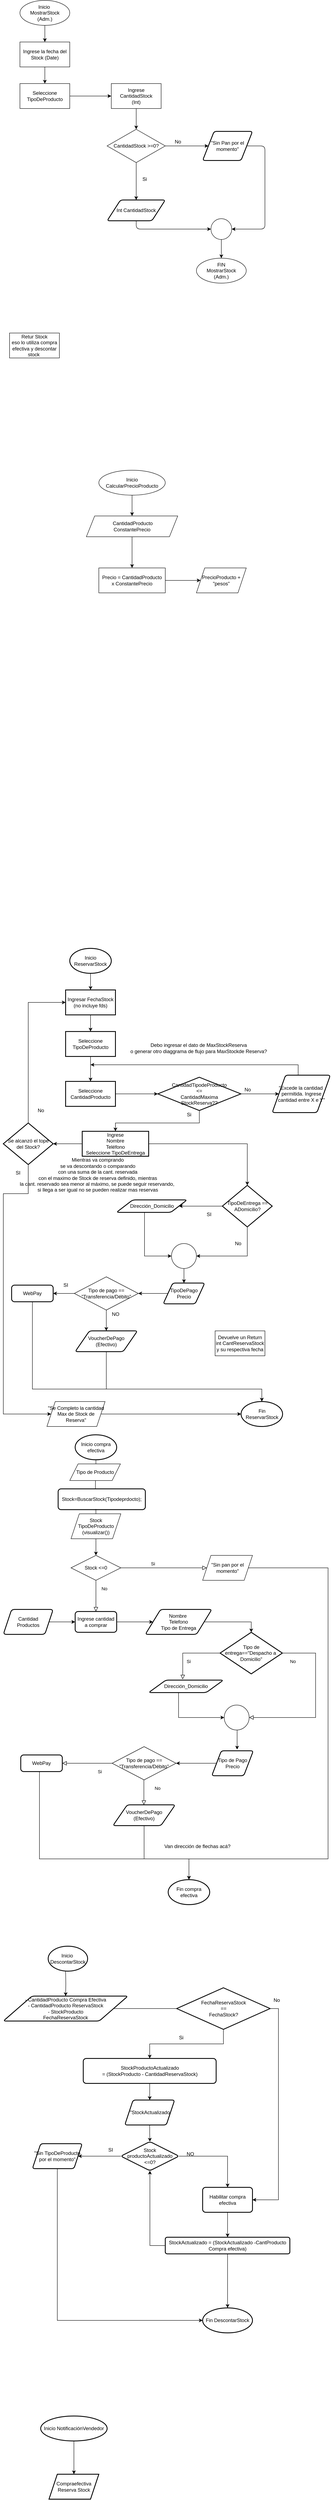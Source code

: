 <mxfile version="14.7.0" type="device"><diagram id="C5RBs43oDa-KdzZeNtuy" name="Page-1"><mxGraphModel dx="868" dy="482" grid="1" gridSize="10" guides="1" tooltips="1" connect="1" arrows="1" fold="1" page="1" pageScale="1" pageWidth="827" pageHeight="1169" math="0" shadow="0"><root><mxCell id="WIyWlLk6GJQsqaUBKTNV-0"/><mxCell id="WIyWlLk6GJQsqaUBKTNV-1" parent="WIyWlLk6GJQsqaUBKTNV-0"/><mxCell id="89IbQppLWC8VTXaN5VUk-2" value="" style="edgeStyle=orthogonalEdgeStyle;rounded=0;orthogonalLoop=1;jettySize=auto;html=1;" parent="WIyWlLk6GJQsqaUBKTNV-1" source="89IbQppLWC8VTXaN5VUk-0" target="89IbQppLWC8VTXaN5VUk-1" edge="1"><mxGeometry relative="1" as="geometry"/></mxCell><mxCell id="89IbQppLWC8VTXaN5VUk-0" value="Inicio&amp;nbsp;&lt;br&gt;MostrarStock&lt;br&gt;(Adm.)" style="ellipse;whiteSpace=wrap;html=1;" parent="WIyWlLk6GJQsqaUBKTNV-1" vertex="1"><mxGeometry x="70" y="70" width="120" height="60" as="geometry"/></mxCell><mxCell id="89IbQppLWC8VTXaN5VUk-5" value="" style="edgeStyle=orthogonalEdgeStyle;rounded=0;orthogonalLoop=1;jettySize=auto;html=1;" parent="WIyWlLk6GJQsqaUBKTNV-1" source="89IbQppLWC8VTXaN5VUk-1" edge="1"><mxGeometry relative="1" as="geometry"><mxPoint x="130" y="270" as="targetPoint"/></mxGeometry></mxCell><mxCell id="89IbQppLWC8VTXaN5VUk-1" value="Ingrese la fecha del Stock (Date)" style="whiteSpace=wrap;html=1;" parent="WIyWlLk6GJQsqaUBKTNV-1" vertex="1"><mxGeometry x="70" y="170" width="120" height="60" as="geometry"/></mxCell><mxCell id="89IbQppLWC8VTXaN5VUk-10" value="" style="edgeStyle=orthogonalEdgeStyle;rounded=0;orthogonalLoop=1;jettySize=auto;html=1;" parent="WIyWlLk6GJQsqaUBKTNV-1" source="89IbQppLWC8VTXaN5VUk-6" edge="1"><mxGeometry relative="1" as="geometry"><mxPoint x="290" y="300" as="targetPoint"/></mxGeometry></mxCell><mxCell id="89IbQppLWC8VTXaN5VUk-6" value="Seleccione TipoDeProducto" style="whiteSpace=wrap;html=1;" parent="WIyWlLk6GJQsqaUBKTNV-1" vertex="1"><mxGeometry x="70" y="270" width="120" height="60" as="geometry"/></mxCell><mxCell id="89IbQppLWC8VTXaN5VUk-20" value="" style="edgeStyle=orthogonalEdgeStyle;rounded=0;orthogonalLoop=1;jettySize=auto;html=1;" parent="WIyWlLk6GJQsqaUBKTNV-1" source="89IbQppLWC8VTXaN5VUk-11" target="89IbQppLWC8VTXaN5VUk-19" edge="1"><mxGeometry relative="1" as="geometry"/></mxCell><mxCell id="89IbQppLWC8VTXaN5VUk-11" value="Ingrese CantidadStock&lt;br&gt;(Int)" style="whiteSpace=wrap;html=1;" parent="WIyWlLk6GJQsqaUBKTNV-1" vertex="1"><mxGeometry x="290" y="270" width="120" height="60" as="geometry"/></mxCell><mxCell id="89IbQppLWC8VTXaN5VUk-27" value="" style="edgeStyle=orthogonalEdgeStyle;rounded=0;orthogonalLoop=1;jettySize=auto;html=1;" parent="WIyWlLk6GJQsqaUBKTNV-1" source="89IbQppLWC8VTXaN5VUk-19" edge="1"><mxGeometry relative="1" as="geometry"><mxPoint x="350" y="550" as="targetPoint"/></mxGeometry></mxCell><mxCell id="89IbQppLWC8VTXaN5VUk-30" value="" style="edgeStyle=orthogonalEdgeStyle;rounded=0;orthogonalLoop=1;jettySize=auto;html=1;entryX=0;entryY=0.5;entryDx=0;entryDy=0;" parent="WIyWlLk6GJQsqaUBKTNV-1" source="89IbQppLWC8VTXaN5VUk-19" target="89IbQppLWC8VTXaN5VUk-33" edge="1"><mxGeometry relative="1" as="geometry"><mxPoint x="500" y="420" as="targetPoint"/></mxGeometry></mxCell><mxCell id="89IbQppLWC8VTXaN5VUk-19" value="CantidadStock &amp;gt;=0?" style="rhombus;whiteSpace=wrap;html=1;" parent="WIyWlLk6GJQsqaUBKTNV-1" vertex="1"><mxGeometry x="280" y="380" width="140" height="80" as="geometry"/></mxCell><mxCell id="89IbQppLWC8VTXaN5VUk-28" value="Si" style="text;html=1;align=center;verticalAlign=middle;resizable=0;points=[];autosize=1;strokeColor=none;" parent="WIyWlLk6GJQsqaUBKTNV-1" vertex="1"><mxGeometry x="355" y="490" width="30" height="20" as="geometry"/></mxCell><mxCell id="89IbQppLWC8VTXaN5VUk-31" value="No" style="text;html=1;align=center;verticalAlign=middle;resizable=0;points=[];autosize=1;strokeColor=none;" parent="WIyWlLk6GJQsqaUBKTNV-1" vertex="1"><mxGeometry x="435" y="400" width="30" height="20" as="geometry"/></mxCell><mxCell id="89IbQppLWC8VTXaN5VUk-33" value="&quot;Sin Pan por el momento&quot;" style="shape=parallelogram;html=1;strokeWidth=2;perimeter=parallelogramPerimeter;whiteSpace=wrap;rounded=1;arcSize=12;size=0.23;" parent="WIyWlLk6GJQsqaUBKTNV-1" vertex="1"><mxGeometry x="510" y="385" width="120" height="70" as="geometry"/></mxCell><mxCell id="89IbQppLWC8VTXaN5VUk-34" value="Int CantidadStock" style="shape=parallelogram;html=1;strokeWidth=2;perimeter=parallelogramPerimeter;whiteSpace=wrap;rounded=1;arcSize=12;size=0.23;" parent="WIyWlLk6GJQsqaUBKTNV-1" vertex="1"><mxGeometry x="280" y="550" width="140" height="50" as="geometry"/></mxCell><mxCell id="89IbQppLWC8VTXaN5VUk-35" value="" style="endArrow=classic;html=1;exitX=1;exitY=0.5;exitDx=0;exitDy=0;entryX=1;entryY=0.5;entryDx=0;entryDy=0;entryPerimeter=0;" parent="WIyWlLk6GJQsqaUBKTNV-1" source="89IbQppLWC8VTXaN5VUk-33" target="89IbQppLWC8VTXaN5VUk-36" edge="1"><mxGeometry width="50" height="50" relative="1" as="geometry"><mxPoint x="290" y="520" as="sourcePoint"/><mxPoint x="590" y="620" as="targetPoint"/><Array as="points"><mxPoint x="660" y="420"/><mxPoint x="660" y="620"/></Array></mxGeometry></mxCell><mxCell id="89IbQppLWC8VTXaN5VUk-36" value="" style="verticalLabelPosition=bottom;verticalAlign=top;html=1;shape=mxgraph.flowchart.on-page_reference;" parent="WIyWlLk6GJQsqaUBKTNV-1" vertex="1"><mxGeometry x="530" y="595" width="50" height="50" as="geometry"/></mxCell><mxCell id="89IbQppLWC8VTXaN5VUk-37" value="" style="endArrow=classic;html=1;exitX=0.5;exitY=1;exitDx=0;exitDy=0;entryX=0;entryY=0.5;entryDx=0;entryDy=0;entryPerimeter=0;" parent="WIyWlLk6GJQsqaUBKTNV-1" source="89IbQppLWC8VTXaN5VUk-34" target="89IbQppLWC8VTXaN5VUk-36" edge="1"><mxGeometry width="50" height="50" relative="1" as="geometry"><mxPoint x="290" y="520" as="sourcePoint"/><mxPoint x="520" y="620" as="targetPoint"/><Array as="points"><mxPoint x="350" y="620"/></Array></mxGeometry></mxCell><mxCell id="89IbQppLWC8VTXaN5VUk-39" value="" style="endArrow=classic;html=1;exitX=0.5;exitY=1;exitDx=0;exitDy=0;exitPerimeter=0;" parent="WIyWlLk6GJQsqaUBKTNV-1" source="89IbQppLWC8VTXaN5VUk-36" edge="1"><mxGeometry width="50" height="50" relative="1" as="geometry"><mxPoint x="290" y="720" as="sourcePoint"/><mxPoint x="555" y="690" as="targetPoint"/></mxGeometry></mxCell><mxCell id="89IbQppLWC8VTXaN5VUk-40" value="FIN&lt;br&gt;MostrarStock&lt;br&gt;(Adm.)" style="ellipse;whiteSpace=wrap;html=1;" parent="WIyWlLk6GJQsqaUBKTNV-1" vertex="1"><mxGeometry x="495" y="690" width="120" height="60" as="geometry"/></mxCell><mxCell id="PAmfSy7N5qWUySWWzfYN-5" value="" style="edgeStyle=orthogonalEdgeStyle;rounded=0;orthogonalLoop=1;jettySize=auto;html=1;" parent="WIyWlLk6GJQsqaUBKTNV-1" source="PAmfSy7N5qWUySWWzfYN-1" target="PAmfSy7N5qWUySWWzfYN-4" edge="1"><mxGeometry relative="1" as="geometry"/></mxCell><mxCell id="PAmfSy7N5qWUySWWzfYN-1" value="Inicio&lt;br&gt;CalcularPrecioProducto" style="ellipse;whiteSpace=wrap;html=1;" parent="WIyWlLk6GJQsqaUBKTNV-1" vertex="1"><mxGeometry x="260" y="1200" width="160" height="60" as="geometry"/></mxCell><mxCell id="PAmfSy7N5qWUySWWzfYN-7" value="" style="edgeStyle=orthogonalEdgeStyle;rounded=0;orthogonalLoop=1;jettySize=auto;html=1;" parent="WIyWlLk6GJQsqaUBKTNV-1" source="PAmfSy7N5qWUySWWzfYN-4" target="PAmfSy7N5qWUySWWzfYN-6" edge="1"><mxGeometry relative="1" as="geometry"/></mxCell><mxCell id="PAmfSy7N5qWUySWWzfYN-4" value="&amp;nbsp;CantidadProducto&lt;br&gt;ConstantePrecio" style="shape=parallelogram;perimeter=parallelogramPerimeter;whiteSpace=wrap;html=1;fixedSize=1;" parent="WIyWlLk6GJQsqaUBKTNV-1" vertex="1"><mxGeometry x="230" y="1310" width="220" height="50" as="geometry"/></mxCell><mxCell id="PAmfSy7N5qWUySWWzfYN-9" value="" style="edgeStyle=orthogonalEdgeStyle;rounded=0;orthogonalLoop=1;jettySize=auto;html=1;entryX=0;entryY=0.5;entryDx=0;entryDy=0;" parent="WIyWlLk6GJQsqaUBKTNV-1" source="PAmfSy7N5qWUySWWzfYN-6" target="DRCLb23kFz5HK9SZ8SH7-0" edge="1"><mxGeometry relative="1" as="geometry"><mxPoint x="520" y="1465" as="targetPoint"/></mxGeometry></mxCell><mxCell id="PAmfSy7N5qWUySWWzfYN-6" value="Precio = CantidadProducto&lt;br&gt;x ConstantePrecio" style="whiteSpace=wrap;html=1;" parent="WIyWlLk6GJQsqaUBKTNV-1" vertex="1"><mxGeometry x="260" y="1435" width="160" height="60" as="geometry"/></mxCell><mxCell id="PAmfSy7N5qWUySWWzfYN-12" value="" style="edgeStyle=orthogonalEdgeStyle;rounded=0;orthogonalLoop=1;jettySize=auto;html=1;" parent="WIyWlLk6GJQsqaUBKTNV-1" source="PAmfSy7N5qWUySWWzfYN-10" target="PAmfSy7N5qWUySWWzfYN-11" edge="1"><mxGeometry relative="1" as="geometry"/></mxCell><mxCell id="PAmfSy7N5qWUySWWzfYN-10" value="Inicio&lt;br&gt;ReservarStock" style="strokeWidth=2;html=1;shape=mxgraph.flowchart.start_1;whiteSpace=wrap;" parent="WIyWlLk6GJQsqaUBKTNV-1" vertex="1"><mxGeometry x="190" y="2350" width="100" height="60" as="geometry"/></mxCell><mxCell id="PAmfSy7N5qWUySWWzfYN-14" value="" style="edgeStyle=orthogonalEdgeStyle;rounded=0;orthogonalLoop=1;jettySize=auto;html=1;" parent="WIyWlLk6GJQsqaUBKTNV-1" source="PAmfSy7N5qWUySWWzfYN-11" target="PAmfSy7N5qWUySWWzfYN-13" edge="1"><mxGeometry relative="1" as="geometry"/></mxCell><mxCell id="PAmfSy7N5qWUySWWzfYN-11" value="Ingresar FechaStock (no incluye fds)" style="whiteSpace=wrap;html=1;strokeWidth=2;" parent="WIyWlLk6GJQsqaUBKTNV-1" vertex="1"><mxGeometry x="180" y="2450" width="120" height="60" as="geometry"/></mxCell><mxCell id="PAmfSy7N5qWUySWWzfYN-16" value="" style="edgeStyle=orthogonalEdgeStyle;rounded=0;orthogonalLoop=1;jettySize=auto;html=1;" parent="WIyWlLk6GJQsqaUBKTNV-1" source="PAmfSy7N5qWUySWWzfYN-13" target="PAmfSy7N5qWUySWWzfYN-15" edge="1"><mxGeometry relative="1" as="geometry"/></mxCell><mxCell id="PAmfSy7N5qWUySWWzfYN-13" value="Seleccione&lt;br&gt;TipoDeProducto" style="whiteSpace=wrap;html=1;strokeWidth=2;" parent="WIyWlLk6GJQsqaUBKTNV-1" vertex="1"><mxGeometry x="180" y="2550" width="120" height="60" as="geometry"/></mxCell><mxCell id="PAmfSy7N5qWUySWWzfYN-18" value="" style="edgeStyle=orthogonalEdgeStyle;rounded=0;orthogonalLoop=1;jettySize=auto;html=1;" parent="WIyWlLk6GJQsqaUBKTNV-1" source="PAmfSy7N5qWUySWWzfYN-15" target="PAmfSy7N5qWUySWWzfYN-17" edge="1"><mxGeometry relative="1" as="geometry"/></mxCell><mxCell id="PAmfSy7N5qWUySWWzfYN-15" value="Seleccione&lt;br&gt;CantidadProducto" style="whiteSpace=wrap;html=1;strokeWidth=2;" parent="WIyWlLk6GJQsqaUBKTNV-1" vertex="1"><mxGeometry x="180" y="2670" width="120" height="60" as="geometry"/></mxCell><mxCell id="PAmfSy7N5qWUySWWzfYN-20" value="" style="edgeStyle=orthogonalEdgeStyle;rounded=0;orthogonalLoop=1;jettySize=auto;html=1;entryX=0.5;entryY=0;entryDx=0;entryDy=0;exitX=0.5;exitY=1;exitDx=0;exitDy=0;" parent="WIyWlLk6GJQsqaUBKTNV-1" source="PAmfSy7N5qWUySWWzfYN-17" target="PAmfSy7N5qWUySWWzfYN-25" edge="1"><mxGeometry relative="1" as="geometry"><mxPoint x="520" y="2810" as="targetPoint"/><Array as="points"><mxPoint x="502" y="2770"/><mxPoint x="300" y="2770"/></Array></mxGeometry></mxCell><mxCell id="PAmfSy7N5qWUySWWzfYN-22" value="" style="edgeStyle=orthogonalEdgeStyle;rounded=0;orthogonalLoop=1;jettySize=auto;html=1;entryX=0;entryY=0.5;entryDx=0;entryDy=0;" parent="WIyWlLk6GJQsqaUBKTNV-1" source="PAmfSy7N5qWUySWWzfYN-17" target="zdszHBiMfWIPeAmgEYUz-58" edge="1"><mxGeometry relative="1" as="geometry"><mxPoint x="760" y="2680" as="targetPoint"/></mxGeometry></mxCell><mxCell id="PAmfSy7N5qWUySWWzfYN-17" value="CantidadTipodeProducto&lt;br&gt;&amp;lt;=&lt;br&gt;CantidadMaxima&lt;br&gt;StockReserva??" style="rhombus;whiteSpace=wrap;html=1;strokeWidth=2;" parent="WIyWlLk6GJQsqaUBKTNV-1" vertex="1"><mxGeometry x="402" y="2660" width="200" height="80" as="geometry"/></mxCell><mxCell id="PAmfSy7N5qWUySWWzfYN-23" value="No" style="text;html=1;align=center;verticalAlign=middle;resizable=0;points=[];autosize=1;strokeColor=none;" parent="WIyWlLk6GJQsqaUBKTNV-1" vertex="1"><mxGeometry x="602.5" y="2680" width="30" height="20" as="geometry"/></mxCell><mxCell id="PAmfSy7N5qWUySWWzfYN-24" value="Si" style="text;html=1;align=center;verticalAlign=middle;resizable=0;points=[];autosize=1;strokeColor=none;" parent="WIyWlLk6GJQsqaUBKTNV-1" vertex="1"><mxGeometry x="462" y="2740" width="30" height="20" as="geometry"/></mxCell><mxCell id="PAmfSy7N5qWUySWWzfYN-27" value="" style="edgeStyle=orthogonalEdgeStyle;rounded=0;orthogonalLoop=1;jettySize=auto;html=1;entryX=0.5;entryY=0;entryDx=0;entryDy=0;entryPerimeter=0;" parent="WIyWlLk6GJQsqaUBKTNV-1" source="PAmfSy7N5qWUySWWzfYN-25" target="PAmfSy7N5qWUySWWzfYN-28" edge="1"><mxGeometry relative="1" as="geometry"><mxPoint x="520" y="2950" as="targetPoint"/><Array as="points"><mxPoint x="618" y="2820"/></Array></mxGeometry></mxCell><mxCell id="zdszHBiMfWIPeAmgEYUz-64" value="" style="edgeStyle=orthogonalEdgeStyle;rounded=0;orthogonalLoop=1;jettySize=auto;html=1;" parent="WIyWlLk6GJQsqaUBKTNV-1" source="PAmfSy7N5qWUySWWzfYN-25" target="zdszHBiMfWIPeAmgEYUz-62" edge="1"><mxGeometry relative="1" as="geometry"/></mxCell><mxCell id="PAmfSy7N5qWUySWWzfYN-25" value="Ingrese&lt;br&gt;Nombre&lt;br&gt;Teléfono&lt;br&gt;Seleccione TipoDeEntrega" style="whiteSpace=wrap;html=1;strokeWidth=2;" parent="WIyWlLk6GJQsqaUBKTNV-1" vertex="1"><mxGeometry x="220" y="2790" width="160" height="60" as="geometry"/></mxCell><mxCell id="PAmfSy7N5qWUySWWzfYN-30" value="" style="edgeStyle=orthogonalEdgeStyle;rounded=0;orthogonalLoop=1;jettySize=auto;html=1;entryX=1;entryY=0.5;entryDx=0;entryDy=0;" parent="WIyWlLk6GJQsqaUBKTNV-1" source="PAmfSy7N5qWUySWWzfYN-28" target="PAmfSy7N5qWUySWWzfYN-38" edge="1"><mxGeometry relative="1" as="geometry"><mxPoint x="360" y="2970" as="targetPoint"/></mxGeometry></mxCell><mxCell id="DRCLb23kFz5HK9SZ8SH7-1" style="edgeStyle=orthogonalEdgeStyle;rounded=0;orthogonalLoop=1;jettySize=auto;html=1;entryX=1;entryY=0.5;entryDx=0;entryDy=0;entryPerimeter=0;exitX=0.5;exitY=1;exitDx=0;exitDy=0;exitPerimeter=0;" parent="WIyWlLk6GJQsqaUBKTNV-1" source="PAmfSy7N5qWUySWWzfYN-28" target="PAmfSy7N5qWUySWWzfYN-40" edge="1"><mxGeometry relative="1" as="geometry"><Array as="points"><mxPoint x="618" y="3090"/></Array></mxGeometry></mxCell><mxCell id="PAmfSy7N5qWUySWWzfYN-28" value="TipoDeEntrega == ADomicilio?" style="strokeWidth=2;html=1;shape=mxgraph.flowchart.decision;whiteSpace=wrap;" parent="WIyWlLk6GJQsqaUBKTNV-1" vertex="1"><mxGeometry x="557.5" y="2920" width="120" height="100" as="geometry"/></mxCell><mxCell id="PAmfSy7N5qWUySWWzfYN-33" value="No" style="text;html=1;align=center;verticalAlign=middle;resizable=0;points=[];autosize=1;strokeColor=none;" parent="WIyWlLk6GJQsqaUBKTNV-1" vertex="1"><mxGeometry x="580" y="3050" width="30" height="20" as="geometry"/></mxCell><mxCell id="PAmfSy7N5qWUySWWzfYN-34" value="SI" style="text;html=1;align=center;verticalAlign=middle;resizable=0;points=[];autosize=1;strokeColor=none;" parent="WIyWlLk6GJQsqaUBKTNV-1" vertex="1"><mxGeometry x="510" y="2980" width="30" height="20" as="geometry"/></mxCell><mxCell id="PAmfSy7N5qWUySWWzfYN-38" value="Dirección_Domicilio" style="shape=parallelogram;html=1;strokeWidth=2;perimeter=parallelogramPerimeter;whiteSpace=wrap;rounded=1;arcSize=12;size=0.23;" parent="WIyWlLk6GJQsqaUBKTNV-1" vertex="1"><mxGeometry x="302.5" y="2955" width="170" height="30" as="geometry"/></mxCell><mxCell id="PAmfSy7N5qWUySWWzfYN-39" value="" style="endArrow=classic;html=1;rounded=0;edgeStyle=orthogonalEdgeStyle;entryX=0;entryY=0.5;entryDx=0;entryDy=0;entryPerimeter=0;exitX=0.397;exitY=0.967;exitDx=0;exitDy=0;exitPerimeter=0;" parent="WIyWlLk6GJQsqaUBKTNV-1" source="PAmfSy7N5qWUySWWzfYN-38" target="PAmfSy7N5qWUySWWzfYN-40" edge="1"><mxGeometry width="50" height="50" relative="1" as="geometry"><mxPoint x="400" y="3010" as="sourcePoint"/><mxPoint x="260" y="3260" as="targetPoint"/><Array as="points"><mxPoint x="370" y="3090"/></Array></mxGeometry></mxCell><mxCell id="PAmfSy7N5qWUySWWzfYN-44" value="" style="edgeStyle=orthogonalEdgeStyle;rounded=0;orthogonalLoop=1;jettySize=auto;html=1;entryX=0.5;entryY=0;entryDx=0;entryDy=0;" parent="WIyWlLk6GJQsqaUBKTNV-1" source="PAmfSy7N5qWUySWWzfYN-40" target="zdszHBiMfWIPeAmgEYUz-68" edge="1"><mxGeometry relative="1" as="geometry"><mxPoint x="370" y="3170" as="targetPoint"/></mxGeometry></mxCell><mxCell id="PAmfSy7N5qWUySWWzfYN-40" value="" style="verticalLabelPosition=bottom;verticalAlign=top;html=1;shape=mxgraph.flowchart.on-page_reference;" parent="WIyWlLk6GJQsqaUBKTNV-1" vertex="1"><mxGeometry x="435" y="3060" width="60" height="60" as="geometry"/></mxCell><mxCell id="zdszHBiMfWIPeAmgEYUz-0" value="Si" style="rounded=0;html=1;jettySize=auto;orthogonalLoop=1;fontSize=11;endArrow=block;endFill=0;endSize=8;strokeWidth=1;shadow=0;labelBackgroundColor=none;edgeStyle=orthogonalEdgeStyle;exitX=0.5;exitY=1;exitDx=0;exitDy=0;entryX=0.5;entryY=0;entryDx=0;entryDy=0;" parent="WIyWlLk6GJQsqaUBKTNV-1" source="zdszHBiMfWIPeAmgEYUz-4" target="zdszHBiMfWIPeAmgEYUz-7" edge="1"><mxGeometry x="-1" y="143" relative="1" as="geometry"><mxPoint x="-6" y="-40" as="offset"/><mxPoint x="252" y="3840" as="sourcePoint"/><mxPoint x="252" y="3790" as="targetPoint"/></mxGeometry></mxCell><mxCell id="zdszHBiMfWIPeAmgEYUz-1" value="No" style="edgeStyle=orthogonalEdgeStyle;rounded=0;html=1;jettySize=auto;orthogonalLoop=1;fontSize=11;endArrow=block;endFill=0;endSize=8;strokeWidth=1;shadow=0;labelBackgroundColor=none;exitX=1;exitY=0.5;exitDx=0;exitDy=0;entryX=0;entryY=0.5;entryDx=0;entryDy=0;" parent="WIyWlLk6GJQsqaUBKTNV-1" source="zdszHBiMfWIPeAmgEYUz-4" target="zdszHBiMfWIPeAmgEYUz-5" edge="1"><mxGeometry x="-1" y="-64" relative="1" as="geometry"><mxPoint x="-40" y="-14" as="offset"/><mxPoint x="312" y="3704.75" as="sourcePoint"/><mxPoint x="412" y="3720" as="targetPoint"/><Array as="points"/></mxGeometry></mxCell><mxCell id="zdszHBiMfWIPeAmgEYUz-2" value="" style="rounded=0;html=1;jettySize=auto;orthogonalLoop=1;fontSize=11;endArrow=none;endFill=0;endSize=8;strokeWidth=1;shadow=0;labelBackgroundColor=none;edgeStyle=orthogonalEdgeStyle;exitX=0.5;exitY=1;exitDx=0;exitDy=0;exitPerimeter=0;" parent="WIyWlLk6GJQsqaUBKTNV-1" source="zdszHBiMfWIPeAmgEYUz-18" edge="1"><mxGeometry relative="1" as="geometry"><mxPoint x="251.5" y="3570" as="sourcePoint"/><mxPoint x="251.5" y="3670" as="targetPoint"/></mxGeometry></mxCell><mxCell id="zdszHBiMfWIPeAmgEYUz-3" value="Tipo de Producto" style="shape=parallelogram;perimeter=parallelogramPerimeter;whiteSpace=wrap;html=1;fixedSize=1;" parent="WIyWlLk6GJQsqaUBKTNV-1" vertex="1"><mxGeometry x="190" y="3590" width="122" height="40" as="geometry"/></mxCell><mxCell id="zdszHBiMfWIPeAmgEYUz-4" value="Stock &amp;lt;=0" style="rhombus;whiteSpace=wrap;html=1;" parent="WIyWlLk6GJQsqaUBKTNV-1" vertex="1"><mxGeometry x="193" y="3810" width="120" height="60" as="geometry"/></mxCell><mxCell id="zdszHBiMfWIPeAmgEYUz-5" value="&quot;Sin pan por el momento&quot;" style="shape=parallelogram;perimeter=parallelogramPerimeter;whiteSpace=wrap;html=1;fixedSize=1;" parent="WIyWlLk6GJQsqaUBKTNV-1" vertex="1"><mxGeometry x="510" y="3810" width="120" height="60" as="geometry"/></mxCell><mxCell id="zdszHBiMfWIPeAmgEYUz-7" value="Ingrese cantidad a comprar" style="rounded=1;whiteSpace=wrap;html=1;absoluteArcSize=1;arcSize=14;strokeWidth=2;" parent="WIyWlLk6GJQsqaUBKTNV-1" vertex="1"><mxGeometry x="203" y="3945" width="100" height="50" as="geometry"/></mxCell><mxCell id="zdszHBiMfWIPeAmgEYUz-8" value="" style="endArrow=classic;html=1;rounded=0;edgeStyle=orthogonalEdgeStyle;exitX=1;exitY=0.5;exitDx=0;exitDy=0;entryX=0;entryY=0.5;entryDx=0;entryDy=0;" parent="WIyWlLk6GJQsqaUBKTNV-1" source="zdszHBiMfWIPeAmgEYUz-7" target="zdszHBiMfWIPeAmgEYUz-12" edge="1"><mxGeometry width="50" height="50" relative="1" as="geometry"><mxPoint x="372" y="3860" as="sourcePoint"/><mxPoint x="372" y="3885" as="targetPoint"/><Array as="points"/></mxGeometry></mxCell><mxCell id="zdszHBiMfWIPeAmgEYUz-9" value="Dirección_Domicilio" style="shape=parallelogram;html=1;strokeWidth=2;perimeter=parallelogramPerimeter;whiteSpace=wrap;rounded=1;arcSize=12;size=0.23;" parent="WIyWlLk6GJQsqaUBKTNV-1" vertex="1"><mxGeometry x="380" y="4110" width="180" height="30" as="geometry"/></mxCell><mxCell id="zdszHBiMfWIPeAmgEYUz-10" value="" style="endArrow=classic;html=1;rounded=0;edgeStyle=orthogonalEdgeStyle;entryX=0;entryY=0.5;entryDx=0;entryDy=0;entryPerimeter=0;exitX=0.4;exitY=1.033;exitDx=0;exitDy=0;exitPerimeter=0;" parent="WIyWlLk6GJQsqaUBKTNV-1" source="zdszHBiMfWIPeAmgEYUz-9" target="zdszHBiMfWIPeAmgEYUz-16" edge="1"><mxGeometry width="50" height="50" relative="1" as="geometry"><mxPoint x="332" y="4000" as="sourcePoint"/><mxPoint x="482" y="4370" as="targetPoint"/><Array as="points"><mxPoint x="452" y="4200"/></Array></mxGeometry></mxCell><mxCell id="zdszHBiMfWIPeAmgEYUz-11" value="&lt;span&gt;Stock=BuscarStock(Tipodeprdocto);&lt;br&gt;&lt;/span&gt;" style="rounded=1;whiteSpace=wrap;html=1;absoluteArcSize=1;arcSize=14;strokeWidth=2;" parent="WIyWlLk6GJQsqaUBKTNV-1" vertex="1"><mxGeometry x="162" y="3650" width="210" height="50" as="geometry"/></mxCell><mxCell id="zdszHBiMfWIPeAmgEYUz-12" value="Nombre&amp;nbsp;&lt;br&gt;Telefono&lt;br&gt;Tipo de Entrega" style="shape=parallelogram;html=1;strokeWidth=2;perimeter=parallelogramPerimeter;whiteSpace=wrap;rounded=1;arcSize=12;size=0.23;" parent="WIyWlLk6GJQsqaUBKTNV-1" vertex="1"><mxGeometry x="372" y="3940" width="160" height="60" as="geometry"/></mxCell><mxCell id="zdszHBiMfWIPeAmgEYUz-13" value="Tipo de entrega==&quot;Despacho a&amp;nbsp; Domicilio&quot;" style="strokeWidth=2;html=1;shape=mxgraph.flowchart.decision;whiteSpace=wrap;" parent="WIyWlLk6GJQsqaUBKTNV-1" vertex="1"><mxGeometry x="552" y="3995" width="150" height="100" as="geometry"/></mxCell><mxCell id="zdszHBiMfWIPeAmgEYUz-14" value="Si" style="rounded=0;html=1;jettySize=auto;orthogonalLoop=1;fontSize=11;endArrow=block;endFill=0;endSize=8;strokeWidth=1;shadow=0;labelBackgroundColor=none;edgeStyle=orthogonalEdgeStyle;exitX=0;exitY=0.5;exitDx=0;exitDy=0;exitPerimeter=0;entryX=0.456;entryY=-0.067;entryDx=0;entryDy=0;entryPerimeter=0;" parent="WIyWlLk6GJQsqaUBKTNV-1" source="zdszHBiMfWIPeAmgEYUz-13" target="zdszHBiMfWIPeAmgEYUz-9" edge="1"><mxGeometry y="20" relative="1" as="geometry"><mxPoint as="offset"/><mxPoint x="492" y="3930" as="sourcePoint"/><mxPoint x="492" y="4000" as="targetPoint"/></mxGeometry></mxCell><mxCell id="zdszHBiMfWIPeAmgEYUz-15" value="No" style="edgeStyle=orthogonalEdgeStyle;rounded=0;html=1;jettySize=auto;orthogonalLoop=1;fontSize=11;endArrow=block;endFill=0;endSize=8;strokeWidth=1;shadow=0;labelBackgroundColor=none;exitX=1;exitY=0.5;exitDx=0;exitDy=0;exitPerimeter=0;entryX=1;entryY=0.5;entryDx=0;entryDy=0;entryPerimeter=0;" parent="WIyWlLk6GJQsqaUBKTNV-1" source="zdszHBiMfWIPeAmgEYUz-13" target="zdszHBiMfWIPeAmgEYUz-16" edge="1"><mxGeometry x="-0.875" y="-20" relative="1" as="geometry"><mxPoint as="offset"/><mxPoint x="672" y="3940" as="sourcePoint"/><mxPoint x="602" y="4340" as="targetPoint"/><Array as="points"><mxPoint x="782" y="4045"/><mxPoint x="782" y="4200"/></Array></mxGeometry></mxCell><mxCell id="zdszHBiMfWIPeAmgEYUz-16" value="" style="verticalLabelPosition=bottom;verticalAlign=top;html=1;shape=mxgraph.flowchart.on-page_reference;" parent="WIyWlLk6GJQsqaUBKTNV-1" vertex="1"><mxGeometry x="562" y="4170" width="60" height="60" as="geometry"/></mxCell><mxCell id="zdszHBiMfWIPeAmgEYUz-17" value="Fin compra efectiva" style="strokeWidth=2;html=1;shape=mxgraph.flowchart.start_1;whiteSpace=wrap;" parent="WIyWlLk6GJQsqaUBKTNV-1" vertex="1"><mxGeometry x="427" y="4590" width="100" height="60" as="geometry"/></mxCell><mxCell id="zdszHBiMfWIPeAmgEYUz-18" value="Inicio compra efectiva" style="strokeWidth=2;html=1;shape=mxgraph.flowchart.start_1;whiteSpace=wrap;" parent="WIyWlLk6GJQsqaUBKTNV-1" vertex="1"><mxGeometry x="203" y="3520" width="100" height="60" as="geometry"/></mxCell><mxCell id="zdszHBiMfWIPeAmgEYUz-19" value="" style="endArrow=classic;html=1;rounded=0;edgeStyle=orthogonalEdgeStyle;exitX=1;exitY=0.5;exitDx=0;exitDy=0;entryX=0.5;entryY=0;entryDx=0;entryDy=0;entryPerimeter=0;" parent="WIyWlLk6GJQsqaUBKTNV-1" source="zdszHBiMfWIPeAmgEYUz-12" target="zdszHBiMfWIPeAmgEYUz-13" edge="1"><mxGeometry width="50" height="50" relative="1" as="geometry"><mxPoint x="332" y="3910" as="sourcePoint"/><mxPoint x="622" y="3885" as="targetPoint"/></mxGeometry></mxCell><mxCell id="zdszHBiMfWIPeAmgEYUz-21" value="Tipo de Pago&lt;br&gt;Precio" style="shape=parallelogram;html=1;strokeWidth=2;perimeter=parallelogramPerimeter;whiteSpace=wrap;rounded=1;arcSize=12;size=0.23;" parent="WIyWlLk6GJQsqaUBKTNV-1" vertex="1"><mxGeometry x="532" y="4280" width="100" height="60" as="geometry"/></mxCell><mxCell id="zdszHBiMfWIPeAmgEYUz-22" value="" style="endArrow=classic;html=1;rounded=0;edgeStyle=orthogonalEdgeStyle;exitX=0.5;exitY=1;exitDx=0;exitDy=0;exitPerimeter=0;entryX=0.61;entryY=-0.05;entryDx=0;entryDy=0;entryPerimeter=0;" parent="WIyWlLk6GJQsqaUBKTNV-1" source="zdszHBiMfWIPeAmgEYUz-16" target="zdszHBiMfWIPeAmgEYUz-21" edge="1"><mxGeometry width="50" height="50" relative="1" as="geometry"><mxPoint x="492" y="4100" as="sourcePoint"/><mxPoint x="492" y="4441" as="targetPoint"/><Array as="points"><mxPoint x="593" y="4230"/></Array></mxGeometry></mxCell><mxCell id="zdszHBiMfWIPeAmgEYUz-23" value="Tipo de pago == &quot;Transferencia/Débito&quot;" style="rhombus;whiteSpace=wrap;html=1;" parent="WIyWlLk6GJQsqaUBKTNV-1" vertex="1"><mxGeometry x="292" y="4270" width="154" height="80" as="geometry"/></mxCell><mxCell id="zdszHBiMfWIPeAmgEYUz-24" value="" style="endArrow=classic;html=1;exitX=0;exitY=0.5;exitDx=0;exitDy=0;entryX=1;entryY=0.5;entryDx=0;entryDy=0;" parent="WIyWlLk6GJQsqaUBKTNV-1" source="zdszHBiMfWIPeAmgEYUz-21" target="zdszHBiMfWIPeAmgEYUz-23" edge="1"><mxGeometry width="50" height="50" relative="1" as="geometry"><mxPoint x="452" y="4440" as="sourcePoint"/><mxPoint x="502" y="4390" as="targetPoint"/></mxGeometry></mxCell><mxCell id="zdszHBiMfWIPeAmgEYUz-25" value="Si" style="rounded=0;html=1;jettySize=auto;orthogonalLoop=1;fontSize=11;endArrow=block;endFill=0;endSize=8;strokeWidth=1;shadow=0;labelBackgroundColor=none;edgeStyle=orthogonalEdgeStyle;exitX=0;exitY=0.5;exitDx=0;exitDy=0;exitPerimeter=0;" parent="WIyWlLk6GJQsqaUBKTNV-1" edge="1"><mxGeometry x="-0.5" y="20" relative="1" as="geometry"><mxPoint as="offset"/><mxPoint x="292" y="4310.01" as="sourcePoint"/><mxPoint x="172" y="4310" as="targetPoint"/></mxGeometry></mxCell><mxCell id="zdszHBiMfWIPeAmgEYUz-26" value="No" style="rounded=0;html=1;jettySize=auto;orthogonalLoop=1;fontSize=11;endArrow=block;endFill=0;endSize=8;strokeWidth=1;shadow=0;labelBackgroundColor=none;edgeStyle=orthogonalEdgeStyle;exitX=0.5;exitY=1;exitDx=0;exitDy=0;entryX=0.5;entryY=0;entryDx=0;entryDy=0;" parent="WIyWlLk6GJQsqaUBKTNV-1" edge="1"><mxGeometry x="-0.333" y="32" relative="1" as="geometry"><mxPoint as="offset"/><mxPoint x="368.5" y="4350" as="sourcePoint"/><mxPoint x="368.5" y="4410" as="targetPoint"/></mxGeometry></mxCell><mxCell id="zdszHBiMfWIPeAmgEYUz-27" value="WebPay" style="rounded=1;whiteSpace=wrap;html=1;absoluteArcSize=1;arcSize=14;strokeWidth=2;" parent="WIyWlLk6GJQsqaUBKTNV-1" vertex="1"><mxGeometry x="72" y="4290" width="100" height="40" as="geometry"/></mxCell><mxCell id="zdszHBiMfWIPeAmgEYUz-35" value="" style="edgeStyle=orthogonalEdgeStyle;rounded=0;orthogonalLoop=1;jettySize=auto;html=1;" parent="WIyWlLk6GJQsqaUBKTNV-1" source="zdszHBiMfWIPeAmgEYUz-28" edge="1"><mxGeometry relative="1" as="geometry"><mxPoint x="477" y="4590" as="targetPoint"/><Array as="points"><mxPoint x="369" y="4540"/></Array></mxGeometry></mxCell><mxCell id="zdszHBiMfWIPeAmgEYUz-28" value="VoucherDePago&lt;br&gt;(Efectivo)" style="shape=parallelogram;html=1;strokeWidth=2;perimeter=parallelogramPerimeter;whiteSpace=wrap;rounded=1;arcSize=12;size=0.23;" parent="WIyWlLk6GJQsqaUBKTNV-1" vertex="1"><mxGeometry x="294" y="4410" width="150" height="50" as="geometry"/></mxCell><mxCell id="zdszHBiMfWIPeAmgEYUz-29" value="" style="endArrow=classic;html=1;rounded=0;edgeStyle=orthogonalEdgeStyle;exitX=0.45;exitY=1;exitDx=0;exitDy=0;exitPerimeter=0;entryX=0.5;entryY=0;entryDx=0;entryDy=0;entryPerimeter=0;" parent="WIyWlLk6GJQsqaUBKTNV-1" source="zdszHBiMfWIPeAmgEYUz-27" edge="1"><mxGeometry width="50" height="50" relative="1" as="geometry"><mxPoint x="117" y="4340" as="sourcePoint"/><mxPoint x="477" y="4590" as="targetPoint"/><Array as="points"><mxPoint x="117" y="4540"/><mxPoint x="477" y="4540"/></Array></mxGeometry></mxCell><mxCell id="zdszHBiMfWIPeAmgEYUz-30" value="" style="endArrow=classic;html=1;rounded=0;edgeStyle=orthogonalEdgeStyle;exitX=1;exitY=0.5;exitDx=0;exitDy=0;" parent="WIyWlLk6GJQsqaUBKTNV-1" source="zdszHBiMfWIPeAmgEYUz-5" edge="1"><mxGeometry width="50" height="50" relative="1" as="geometry"><mxPoint x="812" y="3800" as="sourcePoint"/><mxPoint x="477" y="4590" as="targetPoint"/><Array as="points"><mxPoint x="812" y="3840"/><mxPoint x="812" y="4540"/><mxPoint x="477" y="4540"/></Array></mxGeometry></mxCell><mxCell id="DRCLb23kFz5HK9SZ8SH7-3" value="" style="edgeStyle=orthogonalEdgeStyle;rounded=0;orthogonalLoop=1;jettySize=auto;html=1;" parent="WIyWlLk6GJQsqaUBKTNV-1" source="zdszHBiMfWIPeAmgEYUz-33" target="zdszHBiMfWIPeAmgEYUz-7" edge="1"><mxGeometry relative="1" as="geometry"/></mxCell><mxCell id="zdszHBiMfWIPeAmgEYUz-33" value="Cantidad&lt;br&gt;Productos" style="shape=parallelogram;perimeter=parallelogramPerimeter;whiteSpace=wrap;html=1;fixedSize=1;rounded=1;strokeWidth=2;arcSize=14;" parent="WIyWlLk6GJQsqaUBKTNV-1" vertex="1"><mxGeometry x="30" y="3940" width="120" height="60" as="geometry"/></mxCell><mxCell id="zdszHBiMfWIPeAmgEYUz-36" value="Van dirección de flechas acá?" style="text;html=1;align=center;verticalAlign=middle;resizable=0;points=[];autosize=1;strokeColor=none;" parent="WIyWlLk6GJQsqaUBKTNV-1" vertex="1"><mxGeometry x="412" y="4500" width="170" height="20" as="geometry"/></mxCell><mxCell id="zdszHBiMfWIPeAmgEYUz-39" value="" style="edgeStyle=orthogonalEdgeStyle;rounded=0;orthogonalLoop=1;jettySize=auto;html=1;entryX=0.5;entryY=0;entryDx=0;entryDy=0;" parent="WIyWlLk6GJQsqaUBKTNV-1" target="zdszHBiMfWIPeAmgEYUz-44" edge="1"><mxGeometry relative="1" as="geometry"><mxPoint x="180" y="4810" as="sourcePoint"/><mxPoint x="180" y="4890" as="targetPoint"/><Array as="points"/></mxGeometry></mxCell><mxCell id="zdszHBiMfWIPeAmgEYUz-37" value="Inicio&amp;nbsp;&lt;br&gt;DescontarStock" style="strokeWidth=2;html=1;shape=mxgraph.flowchart.start_2;whiteSpace=wrap;" parent="WIyWlLk6GJQsqaUBKTNV-1" vertex="1"><mxGeometry x="138" y="4750" width="95" height="60" as="geometry"/></mxCell><mxCell id="zdszHBiMfWIPeAmgEYUz-47" value="" style="edgeStyle=orthogonalEdgeStyle;rounded=0;orthogonalLoop=1;jettySize=auto;html=1;" parent="WIyWlLk6GJQsqaUBKTNV-1" source="zdszHBiMfWIPeAmgEYUz-44" edge="1"><mxGeometry relative="1" as="geometry"><mxPoint x="500" y="4900" as="targetPoint"/></mxGeometry></mxCell><mxCell id="zdszHBiMfWIPeAmgEYUz-44" value="&lt;div&gt;&lt;span&gt;- CantidadProducto Compra Efectiva&lt;/span&gt;&lt;/div&gt;&lt;div&gt;&lt;span&gt;- CantidadProducto ReservaStock&lt;/span&gt;&lt;/div&gt;&lt;div&gt;&lt;span&gt;- StockProducto&lt;/span&gt;&lt;/div&gt;&lt;div&gt;&lt;span&gt;FechaReservaStock&lt;/span&gt;&lt;/div&gt;" style="shape=parallelogram;html=1;strokeWidth=2;perimeter=parallelogramPerimeter;whiteSpace=wrap;rounded=1;arcSize=12;size=0.23;align=center;" parent="WIyWlLk6GJQsqaUBKTNV-1" vertex="1"><mxGeometry x="30" y="4870" width="300" height="60" as="geometry"/></mxCell><mxCell id="HED9j9PKquvvZP1Ce7N0-31" value="" style="edgeStyle=orthogonalEdgeStyle;rounded=0;orthogonalLoop=1;jettySize=auto;html=1;" parent="WIyWlLk6GJQsqaUBKTNV-1" source="zdszHBiMfWIPeAmgEYUz-48" target="HED9j9PKquvvZP1Ce7N0-30" edge="1"><mxGeometry relative="1" as="geometry"/></mxCell><mxCell id="zdszHBiMfWIPeAmgEYUz-48" value="StockProductoActualizado&lt;br&gt;= (StockProducto -&amp;nbsp;CantidadReservaStock)" style="rounded=1;whiteSpace=wrap;html=1;strokeWidth=2;arcSize=12;" parent="WIyWlLk6GJQsqaUBKTNV-1" vertex="1"><mxGeometry x="222.5" y="5020" width="320" height="60" as="geometry"/></mxCell><mxCell id="zdszHBiMfWIPeAmgEYUz-53" value="" style="edgeStyle=orthogonalEdgeStyle;rounded=0;orthogonalLoop=1;jettySize=auto;html=1;" parent="WIyWlLk6GJQsqaUBKTNV-1" source="zdszHBiMfWIPeAmgEYUz-52" target="zdszHBiMfWIPeAmgEYUz-48" edge="1"><mxGeometry relative="1" as="geometry"/></mxCell><mxCell id="zdszHBiMfWIPeAmgEYUz-56" value="" style="edgeStyle=orthogonalEdgeStyle;rounded=0;orthogonalLoop=1;jettySize=auto;html=1;entryX=1;entryY=0.5;entryDx=0;entryDy=0;exitX=1;exitY=0.5;exitDx=0;exitDy=0;exitPerimeter=0;" parent="WIyWlLk6GJQsqaUBKTNV-1" source="zdszHBiMfWIPeAmgEYUz-52" target="HED9j9PKquvvZP1Ce7N0-9" edge="1"><mxGeometry relative="1" as="geometry"><mxPoint x="732.5" y="5140" as="targetPoint"/></mxGeometry></mxCell><mxCell id="zdszHBiMfWIPeAmgEYUz-52" value="FechaReservaStock&lt;br&gt;==&lt;br&gt;FechaStock?" style="strokeWidth=2;html=1;shape=mxgraph.flowchart.decision;whiteSpace=wrap;" parent="WIyWlLk6GJQsqaUBKTNV-1" vertex="1"><mxGeometry x="447.5" y="4850" width="225" height="100" as="geometry"/></mxCell><mxCell id="zdszHBiMfWIPeAmgEYUz-54" value="Si" style="text;html=1;align=center;verticalAlign=middle;resizable=0;points=[];autosize=1;strokeColor=none;" parent="WIyWlLk6GJQsqaUBKTNV-1" vertex="1"><mxGeometry x="442.5" y="4960" width="30" height="20" as="geometry"/></mxCell><mxCell id="zdszHBiMfWIPeAmgEYUz-57" value="No" style="text;html=1;align=center;verticalAlign=middle;resizable=0;points=[];autosize=1;strokeColor=none;" parent="WIyWlLk6GJQsqaUBKTNV-1" vertex="1"><mxGeometry x="672.5" y="4870" width="30" height="20" as="geometry"/></mxCell><mxCell id="DRCLb23kFz5HK9SZ8SH7-2" style="edgeStyle=orthogonalEdgeStyle;rounded=0;orthogonalLoop=1;jettySize=auto;html=1;exitX=0.5;exitY=0;exitDx=0;exitDy=0;" parent="WIyWlLk6GJQsqaUBKTNV-1" source="zdszHBiMfWIPeAmgEYUz-58" edge="1"><mxGeometry relative="1" as="geometry"><mxPoint x="240" y="2630" as="targetPoint"/><Array as="points"><mxPoint x="740" y="2655"/><mxPoint x="740" y="2630"/></Array></mxGeometry></mxCell><mxCell id="zdszHBiMfWIPeAmgEYUz-58" value="&lt;div&gt;&lt;span&gt;&quot;Excede la cantidad&amp;nbsp;&lt;/span&gt;&lt;/div&gt;&lt;div&gt;&lt;span&gt;permitida. Ingrese cantidad entre X e Y&quot;&lt;/span&gt;&lt;/div&gt;" style="shape=parallelogram;html=1;strokeWidth=2;perimeter=parallelogramPerimeter;whiteSpace=wrap;rounded=1;arcSize=12;size=0.23;align=center;" parent="WIyWlLk6GJQsqaUBKTNV-1" vertex="1"><mxGeometry x="677.5" y="2655" width="140" height="90" as="geometry"/></mxCell><mxCell id="zdszHBiMfWIPeAmgEYUz-66" style="edgeStyle=orthogonalEdgeStyle;rounded=0;orthogonalLoop=1;jettySize=auto;html=1;exitX=0.5;exitY=0;exitDx=0;exitDy=0;exitPerimeter=0;entryX=0;entryY=0.5;entryDx=0;entryDy=0;" parent="WIyWlLk6GJQsqaUBKTNV-1" source="zdszHBiMfWIPeAmgEYUz-62" target="PAmfSy7N5qWUySWWzfYN-11" edge="1"><mxGeometry relative="1" as="geometry"/></mxCell><mxCell id="DRCLb23kFz5HK9SZ8SH7-6" style="edgeStyle=orthogonalEdgeStyle;rounded=0;orthogonalLoop=1;jettySize=auto;html=1;exitX=0.5;exitY=1;exitDx=0;exitDy=0;exitPerimeter=0;entryX=0;entryY=0.5;entryDx=0;entryDy=0;" parent="WIyWlLk6GJQsqaUBKTNV-1" source="zdszHBiMfWIPeAmgEYUz-62" target="DRCLb23kFz5HK9SZ8SH7-9" edge="1"><mxGeometry relative="1" as="geometry"><mxPoint x="120" y="3480" as="targetPoint"/><Array as="points"><mxPoint x="90" y="2940"/><mxPoint x="30" y="2940"/><mxPoint x="30" y="3470"/></Array></mxGeometry></mxCell><mxCell id="zdszHBiMfWIPeAmgEYUz-62" value="Se alcanzó el tope del Stock?&lt;br&gt;" style="strokeWidth=2;html=1;shape=mxgraph.flowchart.decision;whiteSpace=wrap;" parent="WIyWlLk6GJQsqaUBKTNV-1" vertex="1"><mxGeometry x="30" y="2770" width="120" height="100" as="geometry"/></mxCell><mxCell id="zdszHBiMfWIPeAmgEYUz-67" value="No" style="text;html=1;align=center;verticalAlign=middle;resizable=0;points=[];autosize=1;strokeColor=none;" parent="WIyWlLk6GJQsqaUBKTNV-1" vertex="1"><mxGeometry x="105" y="2730" width="30" height="20" as="geometry"/></mxCell><mxCell id="zdszHBiMfWIPeAmgEYUz-76" value="" style="edgeStyle=orthogonalEdgeStyle;rounded=0;orthogonalLoop=1;jettySize=auto;html=1;" parent="WIyWlLk6GJQsqaUBKTNV-1" source="zdszHBiMfWIPeAmgEYUz-68" target="zdszHBiMfWIPeAmgEYUz-70" edge="1"><mxGeometry relative="1" as="geometry"/></mxCell><mxCell id="zdszHBiMfWIPeAmgEYUz-68" value="TipoDePago&lt;br&gt;Precio" style="shape=parallelogram;html=1;strokeWidth=2;perimeter=parallelogramPerimeter;whiteSpace=wrap;rounded=1;arcSize=12;size=0.23;" parent="WIyWlLk6GJQsqaUBKTNV-1" vertex="1"><mxGeometry x="415" y="3155" width="100" height="50" as="geometry"/></mxCell><mxCell id="zdszHBiMfWIPeAmgEYUz-69" value="Fin ReservarStock" style="strokeWidth=2;html=1;shape=mxgraph.flowchart.start_1;whiteSpace=wrap;" parent="WIyWlLk6GJQsqaUBKTNV-1" vertex="1"><mxGeometry x="602.5" y="3440" width="100" height="60" as="geometry"/></mxCell><mxCell id="zdszHBiMfWIPeAmgEYUz-77" value="" style="edgeStyle=orthogonalEdgeStyle;rounded=0;orthogonalLoop=1;jettySize=auto;html=1;" parent="WIyWlLk6GJQsqaUBKTNV-1" source="zdszHBiMfWIPeAmgEYUz-70" target="zdszHBiMfWIPeAmgEYUz-72" edge="1"><mxGeometry relative="1" as="geometry"/></mxCell><mxCell id="zdszHBiMfWIPeAmgEYUz-80" value="" style="edgeStyle=orthogonalEdgeStyle;rounded=0;orthogonalLoop=1;jettySize=auto;html=1;" parent="WIyWlLk6GJQsqaUBKTNV-1" source="zdszHBiMfWIPeAmgEYUz-70" target="zdszHBiMfWIPeAmgEYUz-74" edge="1"><mxGeometry relative="1" as="geometry"/></mxCell><mxCell id="zdszHBiMfWIPeAmgEYUz-70" value="Tipo de pago == &quot;Transferencia/Débito&quot;" style="rhombus;whiteSpace=wrap;html=1;" parent="WIyWlLk6GJQsqaUBKTNV-1" vertex="1"><mxGeometry x="201" y="3140" width="154" height="80" as="geometry"/></mxCell><mxCell id="zdszHBiMfWIPeAmgEYUz-81" style="edgeStyle=orthogonalEdgeStyle;rounded=0;orthogonalLoop=1;jettySize=auto;html=1;entryX=0.5;entryY=0;entryDx=0;entryDy=0;entryPerimeter=0;" parent="WIyWlLk6GJQsqaUBKTNV-1" source="zdszHBiMfWIPeAmgEYUz-72" target="zdszHBiMfWIPeAmgEYUz-69" edge="1"><mxGeometry relative="1" as="geometry"><mxPoint x="340" y="3460" as="targetPoint"/><Array as="points"><mxPoint x="100" y="3410"/><mxPoint x="653" y="3410"/></Array></mxGeometry></mxCell><mxCell id="zdszHBiMfWIPeAmgEYUz-72" value="WebPay" style="rounded=1;whiteSpace=wrap;html=1;absoluteArcSize=1;arcSize=14;strokeWidth=2;" parent="WIyWlLk6GJQsqaUBKTNV-1" vertex="1"><mxGeometry x="50" y="3160" width="100" height="40" as="geometry"/></mxCell><mxCell id="zdszHBiMfWIPeAmgEYUz-73" value="" style="edgeStyle=orthogonalEdgeStyle;rounded=0;orthogonalLoop=1;jettySize=auto;html=1;entryX=0.5;entryY=0;entryDx=0;entryDy=0;entryPerimeter=0;" parent="WIyWlLk6GJQsqaUBKTNV-1" source="zdszHBiMfWIPeAmgEYUz-74" target="zdszHBiMfWIPeAmgEYUz-69" edge="1"><mxGeometry relative="1" as="geometry"><mxPoint x="630" y="3430" as="targetPoint"/><Array as="points"><mxPoint x="278" y="3410"/><mxPoint x="653" y="3410"/></Array></mxGeometry></mxCell><mxCell id="zdszHBiMfWIPeAmgEYUz-74" value="VoucherDePago&lt;br&gt;(Efectivo)" style="shape=parallelogram;html=1;strokeWidth=2;perimeter=parallelogramPerimeter;whiteSpace=wrap;rounded=1;arcSize=12;size=0.23;" parent="WIyWlLk6GJQsqaUBKTNV-1" vertex="1"><mxGeometry x="203" y="3270" width="150" height="50" as="geometry"/></mxCell><mxCell id="zdszHBiMfWIPeAmgEYUz-78" value="SI" style="text;html=1;align=center;verticalAlign=middle;resizable=0;points=[];autosize=1;strokeColor=none;" parent="WIyWlLk6GJQsqaUBKTNV-1" vertex="1"><mxGeometry x="165" y="3150" width="30" height="20" as="geometry"/></mxCell><mxCell id="zdszHBiMfWIPeAmgEYUz-79" value="NO" style="text;html=1;align=center;verticalAlign=middle;resizable=0;points=[];autosize=1;strokeColor=none;" parent="WIyWlLk6GJQsqaUBKTNV-1" vertex="1"><mxGeometry x="285" y="3220" width="30" height="20" as="geometry"/></mxCell><mxCell id="DRCLb23kFz5HK9SZ8SH7-0" value="&lt;span&gt;PrecioProducto + &quot;pesos&quot;&lt;/span&gt;" style="shape=parallelogram;perimeter=parallelogramPerimeter;whiteSpace=wrap;html=1;fixedSize=1;" parent="WIyWlLk6GJQsqaUBKTNV-1" vertex="1"><mxGeometry x="495" y="1435" width="120" height="60" as="geometry"/></mxCell><mxCell id="DRCLb23kFz5HK9SZ8SH7-5" value="Debo ingresar el dato de MaxStockReserva&lt;br&gt;o generar otro diaggrama de flujo para MaxStockde Reserva?" style="text;html=1;align=center;verticalAlign=middle;resizable=0;points=[];autosize=1;strokeColor=none;" parent="WIyWlLk6GJQsqaUBKTNV-1" vertex="1"><mxGeometry x="330" y="2575" width="340" height="30" as="geometry"/></mxCell><mxCell id="DRCLb23kFz5HK9SZ8SH7-7" value="SI" style="text;html=1;align=center;verticalAlign=middle;resizable=0;points=[];autosize=1;strokeColor=none;" parent="WIyWlLk6GJQsqaUBKTNV-1" vertex="1"><mxGeometry x="50" y="2880" width="30" height="20" as="geometry"/></mxCell><mxCell id="DRCLb23kFz5HK9SZ8SH7-8" value="Mientras va comprando&lt;br&gt;se va descontando o comparando&lt;br&gt;con una suma de la cant. reservada&lt;br&gt;con el maximo de Stock de reserva definido, mientras&lt;br&gt;la cant. reservado sea menor al máximo, se puede seguir reservando,&amp;nbsp;&lt;br&gt;si llega a ser igual no se pueden realizar mas reservas" style="text;html=1;align=center;verticalAlign=middle;resizable=0;points=[];autosize=1;strokeColor=none;" parent="WIyWlLk6GJQsqaUBKTNV-1" vertex="1"><mxGeometry x="62" y="2850" width="390" height="90" as="geometry"/></mxCell><mxCell id="DRCLb23kFz5HK9SZ8SH7-10" style="edgeStyle=orthogonalEdgeStyle;rounded=0;orthogonalLoop=1;jettySize=auto;html=1;entryX=0;entryY=0.5;entryDx=0;entryDy=0;entryPerimeter=0;" parent="WIyWlLk6GJQsqaUBKTNV-1" source="DRCLb23kFz5HK9SZ8SH7-9" target="zdszHBiMfWIPeAmgEYUz-69" edge="1"><mxGeometry relative="1" as="geometry"/></mxCell><mxCell id="DRCLb23kFz5HK9SZ8SH7-9" value="&quot;Se Completo la cantidad Max de Stock de Reserva&quot;" style="shape=parallelogram;perimeter=parallelogramPerimeter;whiteSpace=wrap;html=1;fixedSize=1;" parent="WIyWlLk6GJQsqaUBKTNV-1" vertex="1"><mxGeometry x="135" y="3440" width="140" height="60" as="geometry"/></mxCell><mxCell id="HED9j9PKquvvZP1Ce7N0-3" value="" style="edgeStyle=orthogonalEdgeStyle;rounded=0;orthogonalLoop=1;jettySize=auto;html=1;" parent="WIyWlLk6GJQsqaUBKTNV-1" source="HED9j9PKquvvZP1Ce7N0-0" target="zdszHBiMfWIPeAmgEYUz-4" edge="1"><mxGeometry relative="1" as="geometry"/></mxCell><mxCell id="HED9j9PKquvvZP1Ce7N0-0" value="Stock TipoDeProducto&lt;br&gt;(visualizar())" style="shape=parallelogram;perimeter=parallelogramPerimeter;whiteSpace=wrap;html=1;fixedSize=1;" parent="WIyWlLk6GJQsqaUBKTNV-1" vertex="1"><mxGeometry x="193" y="3710" width="120" height="60" as="geometry"/></mxCell><mxCell id="HED9j9PKquvvZP1Ce7N0-1" value="" style="endArrow=none;html=1;rounded=0;edgeStyle=orthogonalEdgeStyle;exitX=0.433;exitY=0.967;exitDx=0;exitDy=0;exitPerimeter=0;entryX=0.5;entryY=0;entryDx=0;entryDy=0;" parent="WIyWlLk6GJQsqaUBKTNV-1" source="zdszHBiMfWIPeAmgEYUz-11" target="HED9j9PKquvvZP1Ce7N0-0" edge="1"><mxGeometry width="50" height="50" relative="1" as="geometry"><mxPoint x="252.93" y="3718.35" as="sourcePoint"/><mxPoint x="252" y="3810" as="targetPoint"/></mxGeometry></mxCell><mxCell id="HED9j9PKquvvZP1Ce7N0-10" value="" style="edgeStyle=orthogonalEdgeStyle;rounded=0;orthogonalLoop=1;jettySize=auto;html=1;" parent="WIyWlLk6GJQsqaUBKTNV-1" source="HED9j9PKquvvZP1Ce7N0-4" target="HED9j9PKquvvZP1Ce7N0-9" edge="1"><mxGeometry relative="1" as="geometry"/></mxCell><mxCell id="HED9j9PKquvvZP1Ce7N0-23" value="" style="edgeStyle=orthogonalEdgeStyle;rounded=0;orthogonalLoop=1;jettySize=auto;html=1;" parent="WIyWlLk6GJQsqaUBKTNV-1" source="HED9j9PKquvvZP1Ce7N0-4" target="HED9j9PKquvvZP1Ce7N0-22" edge="1"><mxGeometry relative="1" as="geometry"/></mxCell><mxCell id="HED9j9PKquvvZP1Ce7N0-4" value="Stock productoActualizado &amp;lt;=0?" style="rhombus;whiteSpace=wrap;html=1;rounded=1;strokeWidth=2;arcSize=12;" parent="WIyWlLk6GJQsqaUBKTNV-1" vertex="1"><mxGeometry x="313" y="5220" width="140" height="70" as="geometry"/></mxCell><mxCell id="HED9j9PKquvvZP1Ce7N0-35" value="" style="edgeStyle=orthogonalEdgeStyle;rounded=0;orthogonalLoop=1;jettySize=auto;html=1;" parent="WIyWlLk6GJQsqaUBKTNV-1" source="HED9j9PKquvvZP1Ce7N0-9" target="HED9j9PKquvvZP1Ce7N0-34" edge="1"><mxGeometry relative="1" as="geometry"/></mxCell><mxCell id="HED9j9PKquvvZP1Ce7N0-9" value="Habilitar compra efectiva" style="rounded=1;whiteSpace=wrap;html=1;strokeWidth=2;arcSize=12;" parent="WIyWlLk6GJQsqaUBKTNV-1" vertex="1"><mxGeometry x="510" y="5330" width="120" height="60" as="geometry"/></mxCell><mxCell id="HED9j9PKquvvZP1Ce7N0-14" value="NO" style="text;html=1;align=center;verticalAlign=middle;resizable=0;points=[];autosize=1;strokeColor=none;" parent="WIyWlLk6GJQsqaUBKTNV-1" vertex="1"><mxGeometry x="465" y="5240" width="30" height="20" as="geometry"/></mxCell><mxCell id="HED9j9PKquvvZP1Ce7N0-39" style="edgeStyle=orthogonalEdgeStyle;rounded=0;orthogonalLoop=1;jettySize=auto;html=1;entryX=0;entryY=0.5;entryDx=0;entryDy=0;" parent="WIyWlLk6GJQsqaUBKTNV-1" source="HED9j9PKquvvZP1Ce7N0-22" target="HED9j9PKquvvZP1Ce7N0-37" edge="1"><mxGeometry relative="1" as="geometry"><Array as="points"><mxPoint x="160" y="5650"/></Array></mxGeometry></mxCell><mxCell id="HED9j9PKquvvZP1Ce7N0-22" value="&quot;Sin TipoDeProducto por el momento&quot;" style="shape=parallelogram;perimeter=parallelogramPerimeter;whiteSpace=wrap;html=1;fixedSize=1;rounded=1;strokeWidth=2;arcSize=12;" parent="WIyWlLk6GJQsqaUBKTNV-1" vertex="1"><mxGeometry x="100" y="5225" width="120" height="60" as="geometry"/></mxCell><mxCell id="HED9j9PKquvvZP1Ce7N0-32" value="" style="edgeStyle=orthogonalEdgeStyle;rounded=0;orthogonalLoop=1;jettySize=auto;html=1;" parent="WIyWlLk6GJQsqaUBKTNV-1" source="HED9j9PKquvvZP1Ce7N0-30" target="HED9j9PKquvvZP1Ce7N0-4" edge="1"><mxGeometry relative="1" as="geometry"/></mxCell><mxCell id="HED9j9PKquvvZP1Ce7N0-30" value="&quot;StockActualizado" style="shape=parallelogram;perimeter=parallelogramPerimeter;whiteSpace=wrap;html=1;fixedSize=1;rounded=1;strokeWidth=2;arcSize=12;" parent="WIyWlLk6GJQsqaUBKTNV-1" vertex="1"><mxGeometry x="322.5" y="5120" width="120" height="60" as="geometry"/></mxCell><mxCell id="HED9j9PKquvvZP1Ce7N0-33" value="SI" style="text;html=1;align=center;verticalAlign=middle;resizable=0;points=[];autosize=1;strokeColor=none;" parent="WIyWlLk6GJQsqaUBKTNV-1" vertex="1"><mxGeometry x="273" y="5230" width="30" height="20" as="geometry"/></mxCell><mxCell id="HED9j9PKquvvZP1Ce7N0-36" style="edgeStyle=orthogonalEdgeStyle;rounded=0;orthogonalLoop=1;jettySize=auto;html=1;entryX=0.5;entryY=1;entryDx=0;entryDy=0;exitX=0;exitY=0.5;exitDx=0;exitDy=0;" parent="WIyWlLk6GJQsqaUBKTNV-1" source="HED9j9PKquvvZP1Ce7N0-34" target="HED9j9PKquvvZP1Ce7N0-4" edge="1"><mxGeometry relative="1" as="geometry"/></mxCell><mxCell id="HED9j9PKquvvZP1Ce7N0-38" value="" style="edgeStyle=orthogonalEdgeStyle;rounded=0;orthogonalLoop=1;jettySize=auto;html=1;" parent="WIyWlLk6GJQsqaUBKTNV-1" source="HED9j9PKquvvZP1Ce7N0-34" target="HED9j9PKquvvZP1Ce7N0-37" edge="1"><mxGeometry relative="1" as="geometry"/></mxCell><mxCell id="HED9j9PKquvvZP1Ce7N0-34" value="StockActualizado = (StockActualizado -CantProducto Compra efectiva)" style="whiteSpace=wrap;html=1;rounded=1;strokeWidth=2;arcSize=12;" parent="WIyWlLk6GJQsqaUBKTNV-1" vertex="1"><mxGeometry x="420" y="5450" width="300" height="40" as="geometry"/></mxCell><mxCell id="HED9j9PKquvvZP1Ce7N0-37" value="Fin DescontarStock" style="ellipse;whiteSpace=wrap;html=1;rounded=1;strokeWidth=2;arcSize=12;" parent="WIyWlLk6GJQsqaUBKTNV-1" vertex="1"><mxGeometry x="510" y="5620" width="120" height="60" as="geometry"/></mxCell><mxCell id="HED9j9PKquvvZP1Ce7N0-40" value="Devuelve un Return int CantReservaStock y su respectiva fecha" style="whiteSpace=wrap;html=1;" parent="WIyWlLk6GJQsqaUBKTNV-1" vertex="1"><mxGeometry x="540" y="3270" width="120" height="60" as="geometry"/></mxCell><mxCell id="HED9j9PKquvvZP1Ce7N0-41" value="Retur Stock&lt;br&gt;eso lo utiliza compra efectiva y descontar stock&amp;nbsp;" style="whiteSpace=wrap;html=1;" parent="WIyWlLk6GJQsqaUBKTNV-1" vertex="1"><mxGeometry x="45" y="870" width="120" height="60" as="geometry"/></mxCell><mxCell id="Gk8rluOPPhbdq0yPhhIl-6" value="" style="edgeStyle=orthogonalEdgeStyle;rounded=0;orthogonalLoop=1;jettySize=auto;html=1;" parent="WIyWlLk6GJQsqaUBKTNV-1" source="Gk8rluOPPhbdq0yPhhIl-4" target="Gk8rluOPPhbdq0yPhhIl-5" edge="1"><mxGeometry relative="1" as="geometry"/></mxCell><mxCell id="Gk8rluOPPhbdq0yPhhIl-4" value="Inicio NotificaciónVendedor" style="strokeWidth=2;html=1;shape=mxgraph.flowchart.start_1;whiteSpace=wrap;" parent="WIyWlLk6GJQsqaUBKTNV-1" vertex="1"><mxGeometry x="120" y="5880" width="160" height="60" as="geometry"/></mxCell><mxCell id="Gk8rluOPPhbdq0yPhhIl-5" value="Compraefectiva&lt;br&gt;Reserva Stock" style="shape=parallelogram;perimeter=parallelogramPerimeter;whiteSpace=wrap;html=1;fixedSize=1;strokeWidth=2;" parent="WIyWlLk6GJQsqaUBKTNV-1" vertex="1"><mxGeometry x="140" y="6020" width="120" height="60" as="geometry"/></mxCell></root></mxGraphModel></diagram></mxfile>